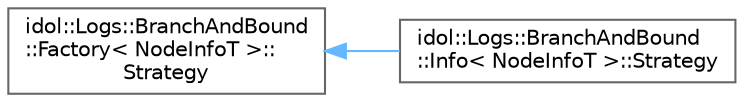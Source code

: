 digraph "Graphical Class Hierarchy"
{
 // LATEX_PDF_SIZE
  bgcolor="transparent";
  edge [fontname=Helvetica,fontsize=10,labelfontname=Helvetica,labelfontsize=10];
  node [fontname=Helvetica,fontsize=10,shape=box,height=0.2,width=0.4];
  rankdir="LR";
  Node0 [id="Node000000",label="idol::Logs::BranchAndBound\l::Factory\< NodeInfoT \>::\lStrategy",height=0.2,width=0.4,color="grey40", fillcolor="white", style="filled",URL="$classidol_1_1Logs_1_1BranchAndBound_1_1Factory_1_1Strategy.html",tooltip=" "];
  Node0 -> Node1 [id="edge87_Node000000_Node000001",dir="back",color="steelblue1",style="solid",tooltip=" "];
  Node1 [id="Node000001",label="idol::Logs::BranchAndBound\l::Info\< NodeInfoT \>::Strategy",height=0.2,width=0.4,color="grey40", fillcolor="white", style="filled",URL="$classidol_1_1Logs_1_1BranchAndBound_1_1Info_1_1Strategy.html",tooltip=" "];
}
